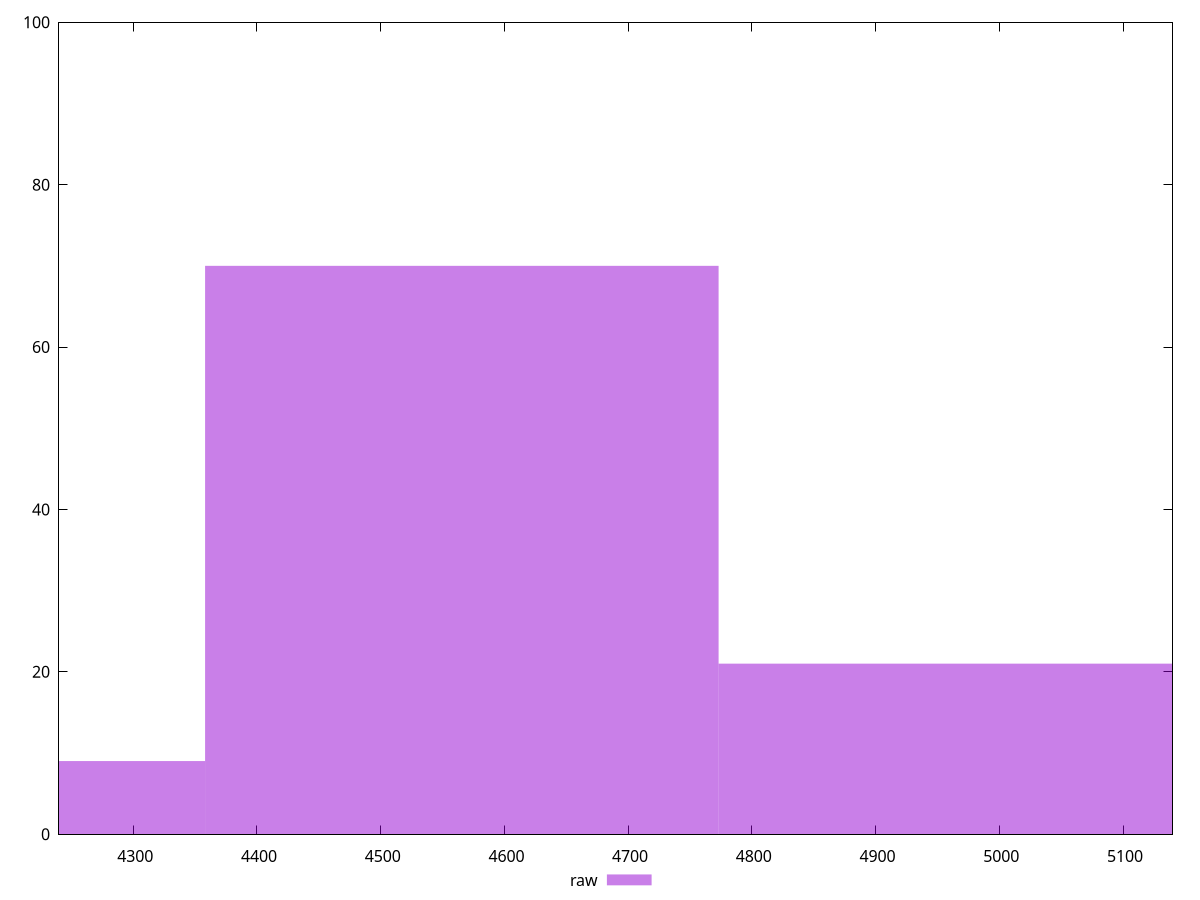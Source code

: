 reset

$raw <<EOF
4980.656865893676 21
4565.602127069203 70
4150.5473882447295 9
EOF

set key outside below
set boxwidth 415.05473882447296
set xrange [4240:5140]
set yrange [0:100]
set trange [0:100]
set style fill transparent solid 0.5 noborder
set terminal svg size 640, 490 enhanced background rgb 'white'
set output "report_00025_2021-02-22T21:38:55.199Z/uses-http2/samples/pages+cached/raw/histogram.svg"

plot $raw title "raw" with boxes

reset
